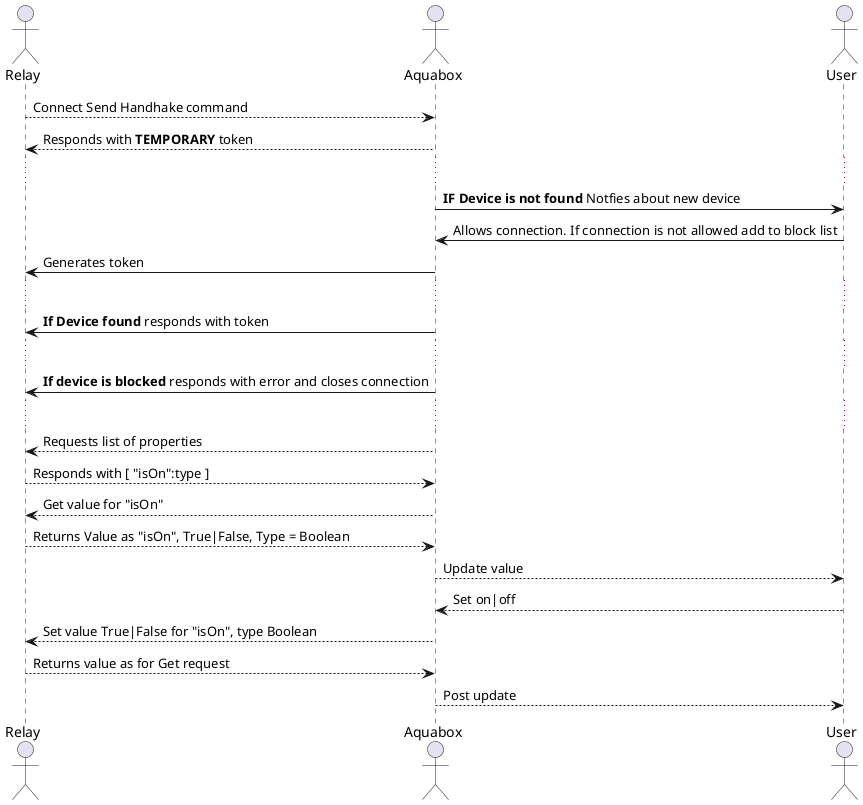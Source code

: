 @startuml

actor Relay as dev
actor Aquabox as cli
actor User as usr


dev --> cli: Connect Send Handhake command
cli --> dev: Responds with **TEMPORARY** token
...
cli -> usr: **IF Device is not found** Notfies about new device 
usr -> cli: Allows connection. If connection is not allowed add to block list
cli -> dev: Generates token
...
cli -> dev: **If Device found** responds with token
...
cli -> dev: **If device is blocked** responds with error and closes connection
...
cli --> dev: Requests list of properties
dev --> cli: Responds with [ "isOn":type ]
cli --> dev: Get value for "isOn"
dev --> cli: Returns Value as "isOn", True|False, Type = Boolean
cli --> usr: Update value
usr --> cli: Set on|off
cli --> dev: Set value True|False for "isOn", type Boolean
dev --> cli: Returns value as for Get request
cli --> usr: Post update

@enduml